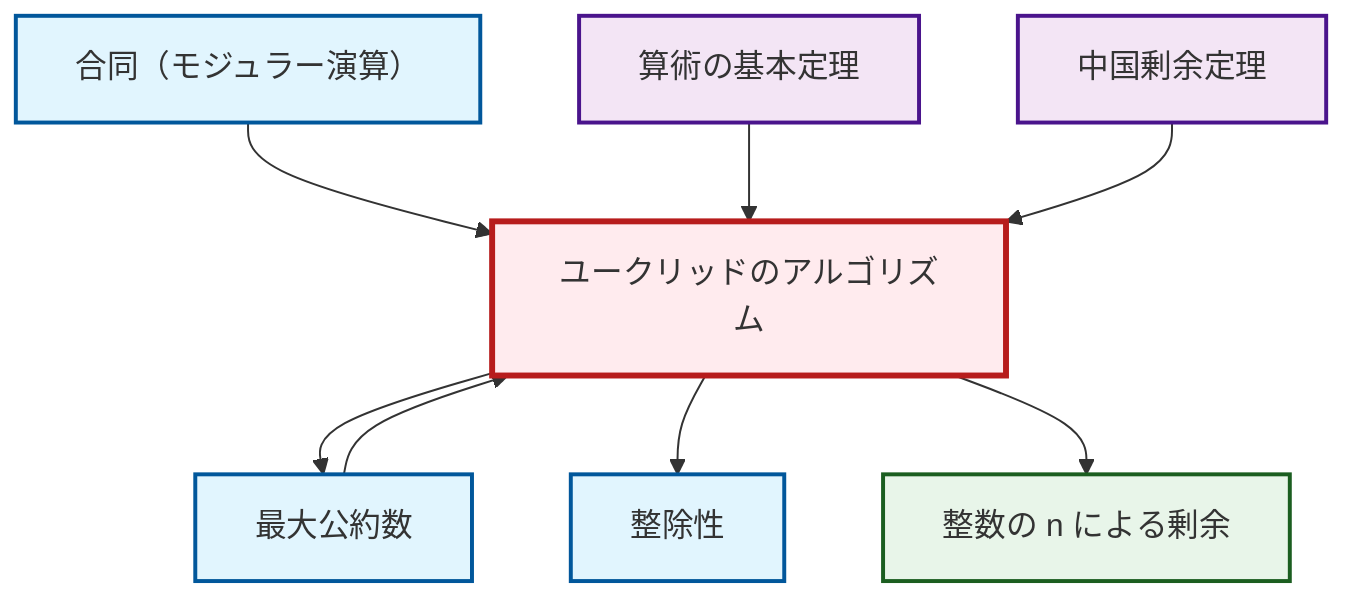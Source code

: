 graph TD
    classDef definition fill:#e1f5fe,stroke:#01579b,stroke-width:2px
    classDef theorem fill:#f3e5f5,stroke:#4a148c,stroke-width:2px
    classDef axiom fill:#fff3e0,stroke:#e65100,stroke-width:2px
    classDef example fill:#e8f5e9,stroke:#1b5e20,stroke-width:2px
    classDef current fill:#ffebee,stroke:#b71c1c,stroke-width:3px
    thm-euclidean-algorithm["ユークリッドのアルゴリズム"]:::theorem
    ex-quotient-integers-mod-n["整数の n による剰余"]:::example
    def-gcd["最大公約数"]:::definition
    thm-fundamental-arithmetic["算術の基本定理"]:::theorem
    def-congruence["合同（モジュラー演算）"]:::definition
    thm-chinese-remainder["中国剰余定理"]:::theorem
    def-divisibility["整除性"]:::definition
    def-congruence --> thm-euclidean-algorithm
    thm-euclidean-algorithm --> def-gcd
    thm-euclidean-algorithm --> def-divisibility
    thm-fundamental-arithmetic --> thm-euclidean-algorithm
    def-gcd --> thm-euclidean-algorithm
    thm-chinese-remainder --> thm-euclidean-algorithm
    thm-euclidean-algorithm --> ex-quotient-integers-mod-n
    class thm-euclidean-algorithm current